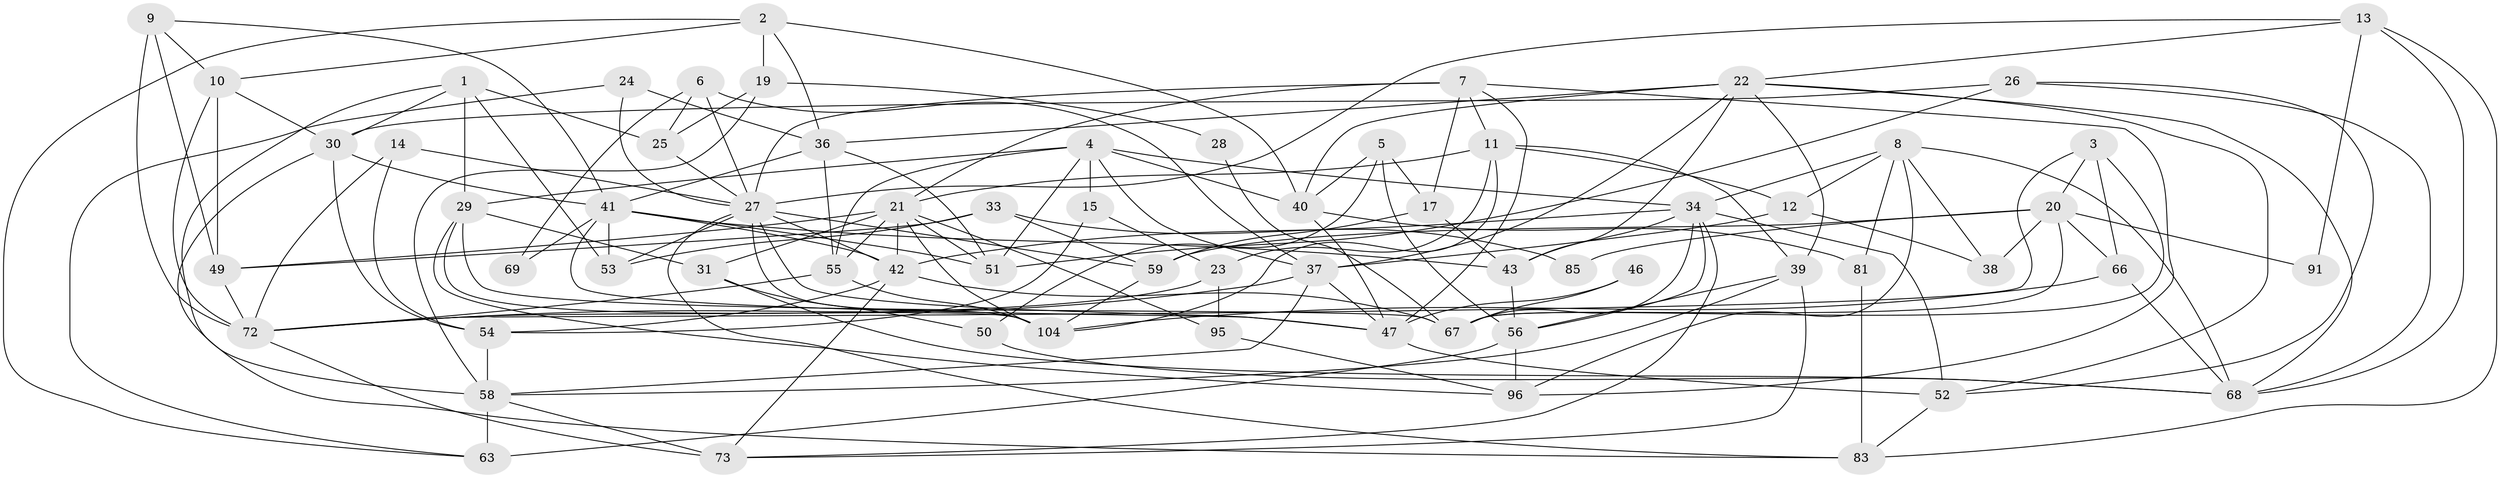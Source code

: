 // original degree distribution, {3: 0.25, 5: 0.17592592592592593, 4: 0.2962962962962963, 2: 0.12962962962962962, 6: 0.12962962962962962, 9: 0.009259259259259259, 7: 0.009259259259259259}
// Generated by graph-tools (version 1.1) at 2025/41/03/06/25 10:41:58]
// undirected, 65 vertices, 166 edges
graph export_dot {
graph [start="1"]
  node [color=gray90,style=filled];
  1 [super="+79"];
  2;
  3;
  4 [super="+18"];
  5 [super="+107"];
  6 [super="+100"];
  7 [super="+16"];
  8 [super="+71"];
  9;
  10 [super="+32"];
  11 [super="+108"];
  12;
  13 [super="+101"];
  14;
  15;
  17;
  19 [super="+90"];
  20 [super="+35"];
  21 [super="+62"];
  22 [super="+86"];
  23 [super="+60"];
  24;
  25;
  26;
  27 [super="+64"];
  28;
  29 [super="+70"];
  30 [super="+89"];
  31 [super="+77"];
  33 [super="+93"];
  34 [super="+44"];
  36 [super="+80"];
  37 [super="+97"];
  38;
  39;
  40 [super="+105"];
  41 [super="+45"];
  42 [super="+48"];
  43 [super="+61"];
  46;
  47 [super="+65"];
  49 [super="+84"];
  50;
  51 [super="+98"];
  52 [super="+76"];
  53 [super="+88"];
  54 [super="+57"];
  55 [super="+94"];
  56 [super="+87"];
  58 [super="+82"];
  59;
  63 [super="+74"];
  66;
  67 [super="+102"];
  68 [super="+99"];
  69;
  72 [super="+75"];
  73 [super="+78"];
  81 [super="+92"];
  83 [super="+103"];
  85;
  91;
  95;
  96;
  104 [super="+106"];
  1 -- 29 [weight=2];
  1 -- 53;
  1 -- 25;
  1 -- 58;
  1 -- 30;
  2 -- 10;
  2 -- 36;
  2 -- 40;
  2 -- 63;
  2 -- 19;
  3 -- 72;
  3 -- 20;
  3 -- 66;
  3 -- 67;
  4 -- 34;
  4 -- 29;
  4 -- 51;
  4 -- 37;
  4 -- 55;
  4 -- 15;
  4 -- 40;
  5 -- 40;
  5 -- 50;
  5 -- 17;
  5 -- 56 [weight=2];
  6 -- 37 [weight=2];
  6 -- 69;
  6 -- 25;
  6 -- 27;
  7 -- 11;
  7 -- 21;
  7 -- 47;
  7 -- 96;
  7 -- 17;
  7 -- 27;
  8 -- 34;
  8 -- 12;
  8 -- 81;
  8 -- 68;
  8 -- 96;
  8 -- 38;
  9 -- 10;
  9 -- 72;
  9 -- 49;
  9 -- 41;
  10 -- 49 [weight=2];
  10 -- 30;
  10 -- 72;
  11 -- 23;
  11 -- 104;
  11 -- 12;
  11 -- 39;
  11 -- 21;
  12 -- 38;
  12 -- 37;
  13 -- 68;
  13 -- 27;
  13 -- 91;
  13 -- 22;
  13 -- 83;
  14 -- 27;
  14 -- 72;
  14 -- 54;
  15 -- 23;
  15 -- 54;
  17 -- 59;
  17 -- 43;
  19 -- 25;
  19 -- 28;
  19 -- 58;
  20 -- 91;
  20 -- 66;
  20 -- 85;
  20 -- 38;
  20 -- 59;
  20 -- 67;
  21 -- 104;
  21 -- 42;
  21 -- 95;
  21 -- 55;
  21 -- 49;
  21 -- 51;
  21 -- 31;
  22 -- 39;
  22 -- 36;
  22 -- 52;
  22 -- 68;
  22 -- 43;
  22 -- 37;
  22 -- 40;
  23 -- 95;
  23 -- 72 [weight=2];
  24 -- 36;
  24 -- 63;
  24 -- 27;
  25 -- 27;
  26 -- 68;
  26 -- 51;
  26 -- 52;
  26 -- 30;
  27 -- 42 [weight=2];
  27 -- 83;
  27 -- 104;
  27 -- 59;
  27 -- 47;
  27 -- 53;
  28 -- 67;
  29 -- 31;
  29 -- 96;
  29 -- 104;
  29 -- 67;
  30 -- 83;
  30 -- 54;
  30 -- 41;
  31 -- 50;
  31 -- 68;
  33 -- 59;
  33 -- 53;
  33 -- 85;
  33 -- 49;
  34 -- 67;
  34 -- 56;
  34 -- 43;
  34 -- 73;
  34 -- 52;
  34 -- 42;
  36 -- 55;
  36 -- 51;
  36 -- 41;
  37 -- 58;
  37 -- 72;
  37 -- 47;
  39 -- 56;
  39 -- 58;
  39 -- 73;
  40 -- 47;
  40 -- 81;
  41 -- 51;
  41 -- 69;
  41 -- 42;
  41 -- 53;
  41 -- 43;
  41 -- 47;
  42 -- 67;
  42 -- 73;
  42 -- 54;
  43 -- 56;
  46 -- 47;
  46 -- 67;
  47 -- 52;
  49 -- 72;
  50 -- 68;
  52 -- 83;
  54 -- 58;
  55 -- 104;
  55 -- 72;
  56 -- 96;
  56 -- 63;
  58 -- 63 [weight=2];
  58 -- 73;
  59 -- 104;
  66 -- 104;
  66 -- 68;
  72 -- 73;
  81 -- 83;
  95 -- 96;
}
